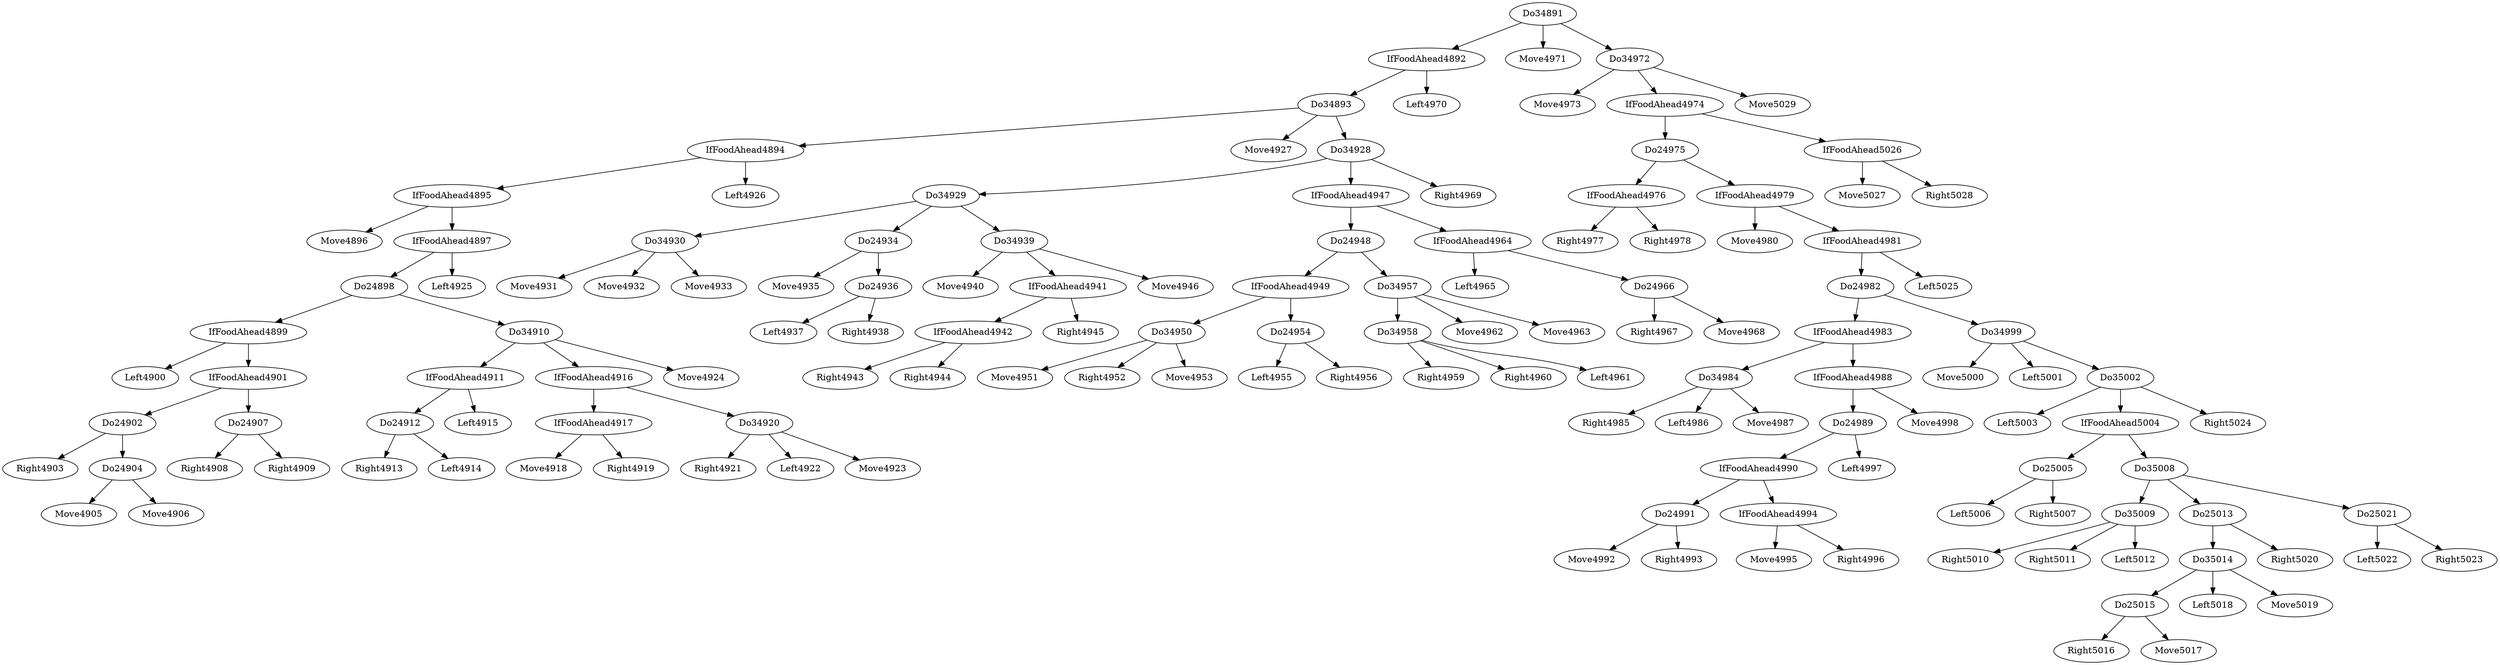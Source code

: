 digraph T {
	IfFoodAhead4895 -> Move4896
	IfFoodAhead4899 -> Left4900
	Do24902 -> Right4903
	Do24904 -> Move4905
	Do24904 -> Move4906
	Do24902 -> Do24904
	IfFoodAhead4901 -> Do24902
	Do24907 -> Right4908
	Do24907 -> Right4909
	IfFoodAhead4901 -> Do24907
	IfFoodAhead4899 -> IfFoodAhead4901
	Do24898 -> IfFoodAhead4899
	Do24912 -> Right4913
	Do24912 -> Left4914
	IfFoodAhead4911 -> Do24912
	IfFoodAhead4911 -> Left4915
	Do34910 -> IfFoodAhead4911
	IfFoodAhead4917 -> Move4918
	IfFoodAhead4917 -> Right4919
	IfFoodAhead4916 -> IfFoodAhead4917
	Do34920 -> Right4921
	Do34920 -> Left4922
	Do34920 -> Move4923
	IfFoodAhead4916 -> Do34920
	Do34910 -> IfFoodAhead4916
	Do34910 -> Move4924
	Do24898 -> Do34910
	IfFoodAhead4897 -> Do24898
	IfFoodAhead4897 -> Left4925
	IfFoodAhead4895 -> IfFoodAhead4897
	IfFoodAhead4894 -> IfFoodAhead4895
	IfFoodAhead4894 -> Left4926
	Do34893 -> IfFoodAhead4894
	Do34893 -> Move4927
	Do34930 -> Move4931
	Do34930 -> Move4932
	Do34930 -> Move4933
	Do34929 -> Do34930
	Do24934 -> Move4935
	Do24936 -> Left4937
	Do24936 -> Right4938
	Do24934 -> Do24936
	Do34929 -> Do24934
	Do34939 -> Move4940
	IfFoodAhead4942 -> Right4943
	IfFoodAhead4942 -> Right4944
	IfFoodAhead4941 -> IfFoodAhead4942
	IfFoodAhead4941 -> Right4945
	Do34939 -> IfFoodAhead4941
	Do34939 -> Move4946
	Do34929 -> Do34939
	Do34928 -> Do34929
	Do34950 -> Move4951
	Do34950 -> Right4952
	Do34950 -> Move4953
	IfFoodAhead4949 -> Do34950
	Do24954 -> Left4955
	Do24954 -> Right4956
	IfFoodAhead4949 -> Do24954
	Do24948 -> IfFoodAhead4949
	Do34958 -> Right4959
	Do34958 -> Right4960
	Do34958 -> Left4961
	Do34957 -> Do34958
	Do34957 -> Move4962
	Do34957 -> Move4963
	Do24948 -> Do34957
	IfFoodAhead4947 -> Do24948
	IfFoodAhead4964 -> Left4965
	Do24966 -> Right4967
	Do24966 -> Move4968
	IfFoodAhead4964 -> Do24966
	IfFoodAhead4947 -> IfFoodAhead4964
	Do34928 -> IfFoodAhead4947
	Do34928 -> Right4969
	Do34893 -> Do34928
	IfFoodAhead4892 -> Do34893
	IfFoodAhead4892 -> Left4970
	Do34891 -> IfFoodAhead4892
	Do34891 -> Move4971
	Do34972 -> Move4973
	IfFoodAhead4976 -> Right4977
	IfFoodAhead4976 -> Right4978
	Do24975 -> IfFoodAhead4976
	IfFoodAhead4979 -> Move4980
	Do34984 -> Right4985
	Do34984 -> Left4986
	Do34984 -> Move4987
	IfFoodAhead4983 -> Do34984
	Do24991 -> Move4992
	Do24991 -> Right4993
	IfFoodAhead4990 -> Do24991
	IfFoodAhead4994 -> Move4995
	IfFoodAhead4994 -> Right4996
	IfFoodAhead4990 -> IfFoodAhead4994
	Do24989 -> IfFoodAhead4990
	Do24989 -> Left4997
	IfFoodAhead4988 -> Do24989
	IfFoodAhead4988 -> Move4998
	IfFoodAhead4983 -> IfFoodAhead4988
	Do24982 -> IfFoodAhead4983
	Do34999 -> Move5000
	Do34999 -> Left5001
	Do35002 -> Left5003
	Do25005 -> Left5006
	Do25005 -> Right5007
	IfFoodAhead5004 -> Do25005
	Do35009 -> Right5010
	Do35009 -> Right5011
	Do35009 -> Left5012
	Do35008 -> Do35009
	Do25015 -> Right5016
	Do25015 -> Move5017
	Do35014 -> Do25015
	Do35014 -> Left5018
	Do35014 -> Move5019
	Do25013 -> Do35014
	Do25013 -> Right5020
	Do35008 -> Do25013
	Do25021 -> Left5022
	Do25021 -> Right5023
	Do35008 -> Do25021
	IfFoodAhead5004 -> Do35008
	Do35002 -> IfFoodAhead5004
	Do35002 -> Right5024
	Do34999 -> Do35002
	Do24982 -> Do34999
	IfFoodAhead4981 -> Do24982
	IfFoodAhead4981 -> Left5025
	IfFoodAhead4979 -> IfFoodAhead4981
	Do24975 -> IfFoodAhead4979
	IfFoodAhead4974 -> Do24975
	IfFoodAhead5026 -> Move5027
	IfFoodAhead5026 -> Right5028
	IfFoodAhead4974 -> IfFoodAhead5026
	Do34972 -> IfFoodAhead4974
	Do34972 -> Move5029
	Do34891 -> Do34972
}
